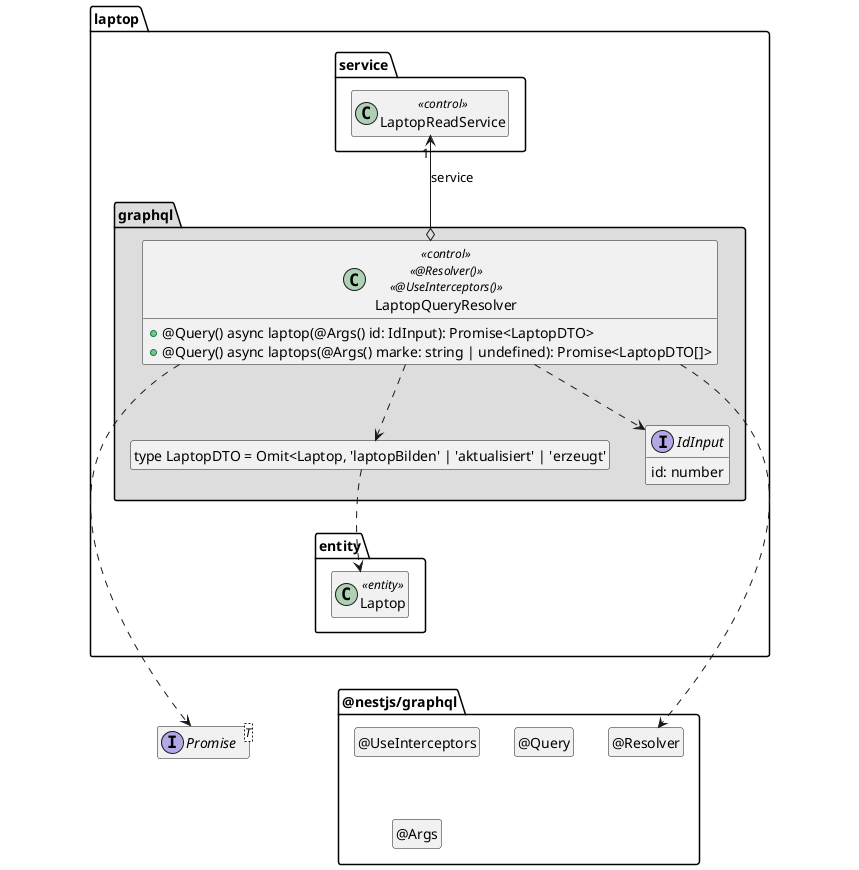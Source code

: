 ' Copyright (C) 2019 - present Juergen Zimmermann, Hochschule Karlsruhe
'
' This program is free software: you can redistribute it and/or modify
' it under the terms of the GNU General Public License as published by
' the Free Software Foundation, either version 3 of the License, or
' (at your option) any later version.
'
' This program is distributed in the hope that it will be useful,
' but WITHOUT ANY WARRANTY; without even the implied warranty of
' MERCHANTABILITY or FITNESS FOR A PARTICULAR PURPOSE.  See the
' GNU General Public License for more details.
'
' You should have received a copy of the GNU General Public License
' along with this program.  If not, see <https://www.gnu.org/licenses/>.

' Preview durch <Alt>d

@startuml Controller-Klasse

interface Promise<T>

package @nestjs/graphql {
  class "@Resolver" as Resolver
  hide Resolver circle

  class "@UseInterceptors" as UseInterceptors
  hide UseInterceptors circle

  class "@Query" as Query
  hide Query circle

  class "@Args" as Args
  hide Args circle

  Resolver .left[hidden].> Promise
}

package laptop {
  package entity {
    class Laptop <<entity>>
  }

  package service {
    class LaptopReadService << control >>
  }

  package graphql #DDDDDD {
    class "type LaptopDTO = Omit<Laptop, 'laptopBilden' | 'aktualisiert' | 'erzeugt'" as LaptopDTO
    hide LaptopDTO circle

    interface IdInput {
        id: number
    }

    class LaptopQueryResolver << control >> << @Resolver() >> << @UseInterceptors() >> {
      + @Query() async laptop(@Args() id: IdInput): Promise<LaptopDTO>
      + @Query() async laptops(@Args() marke: string | undefined): Promise<LaptopDTO[]>
    }

    LaptopQueryResolver o-up-> "1" LaptopReadService : service
    LaptopQueryResolver ..> LaptopDTO
    LaptopQueryResolver ..> IdInput
    LaptopDTO ..> Laptop
    LaptopQueryResolver ..> Resolver

    LaptopQueryResolver ..> Promise

    LaptopDTO .[hidden].> Laptop
    Laptop .[hidden].> Promise
    LaptopReadService .[hidden].> Promise
    Laptop .[hidden].> Resolver
    LaptopReadService .[hidden].> Resolver
  }
}

hide empty members

@enduml
